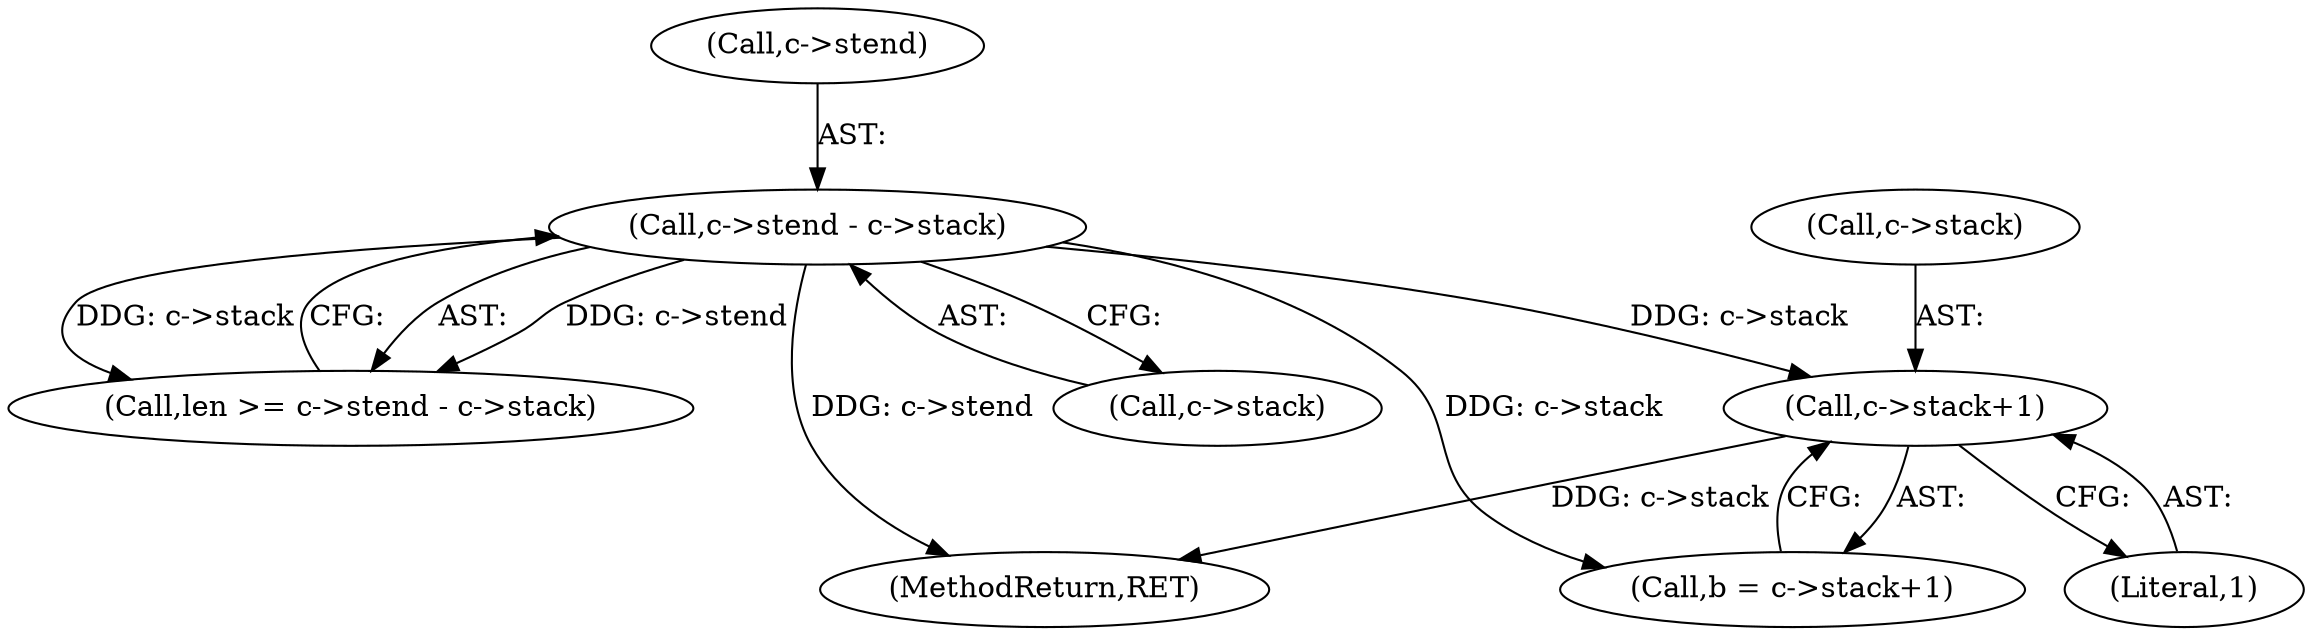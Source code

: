 digraph "0_mruby_778500563a9f7ceba996937dc886bd8cde29b42b@pointer" {
"1000220" [label="(Call,c->stack+1)"];
"1000206" [label="(Call,c->stend - c->stack)"];
"1000204" [label="(Call,len >= c->stend - c->stack)"];
"1000218" [label="(Call,b = c->stack+1)"];
"1000221" [label="(Call,c->stack)"];
"1000316" [label="(MethodReturn,RET)"];
"1000206" [label="(Call,c->stend - c->stack)"];
"1000210" [label="(Call,c->stack)"];
"1000224" [label="(Literal,1)"];
"1000220" [label="(Call,c->stack+1)"];
"1000207" [label="(Call,c->stend)"];
"1000220" -> "1000218"  [label="AST: "];
"1000220" -> "1000224"  [label="CFG: "];
"1000221" -> "1000220"  [label="AST: "];
"1000224" -> "1000220"  [label="AST: "];
"1000218" -> "1000220"  [label="CFG: "];
"1000220" -> "1000316"  [label="DDG: c->stack"];
"1000206" -> "1000220"  [label="DDG: c->stack"];
"1000206" -> "1000204"  [label="AST: "];
"1000206" -> "1000210"  [label="CFG: "];
"1000207" -> "1000206"  [label="AST: "];
"1000210" -> "1000206"  [label="AST: "];
"1000204" -> "1000206"  [label="CFG: "];
"1000206" -> "1000316"  [label="DDG: c->stend"];
"1000206" -> "1000204"  [label="DDG: c->stend"];
"1000206" -> "1000204"  [label="DDG: c->stack"];
"1000206" -> "1000218"  [label="DDG: c->stack"];
}
